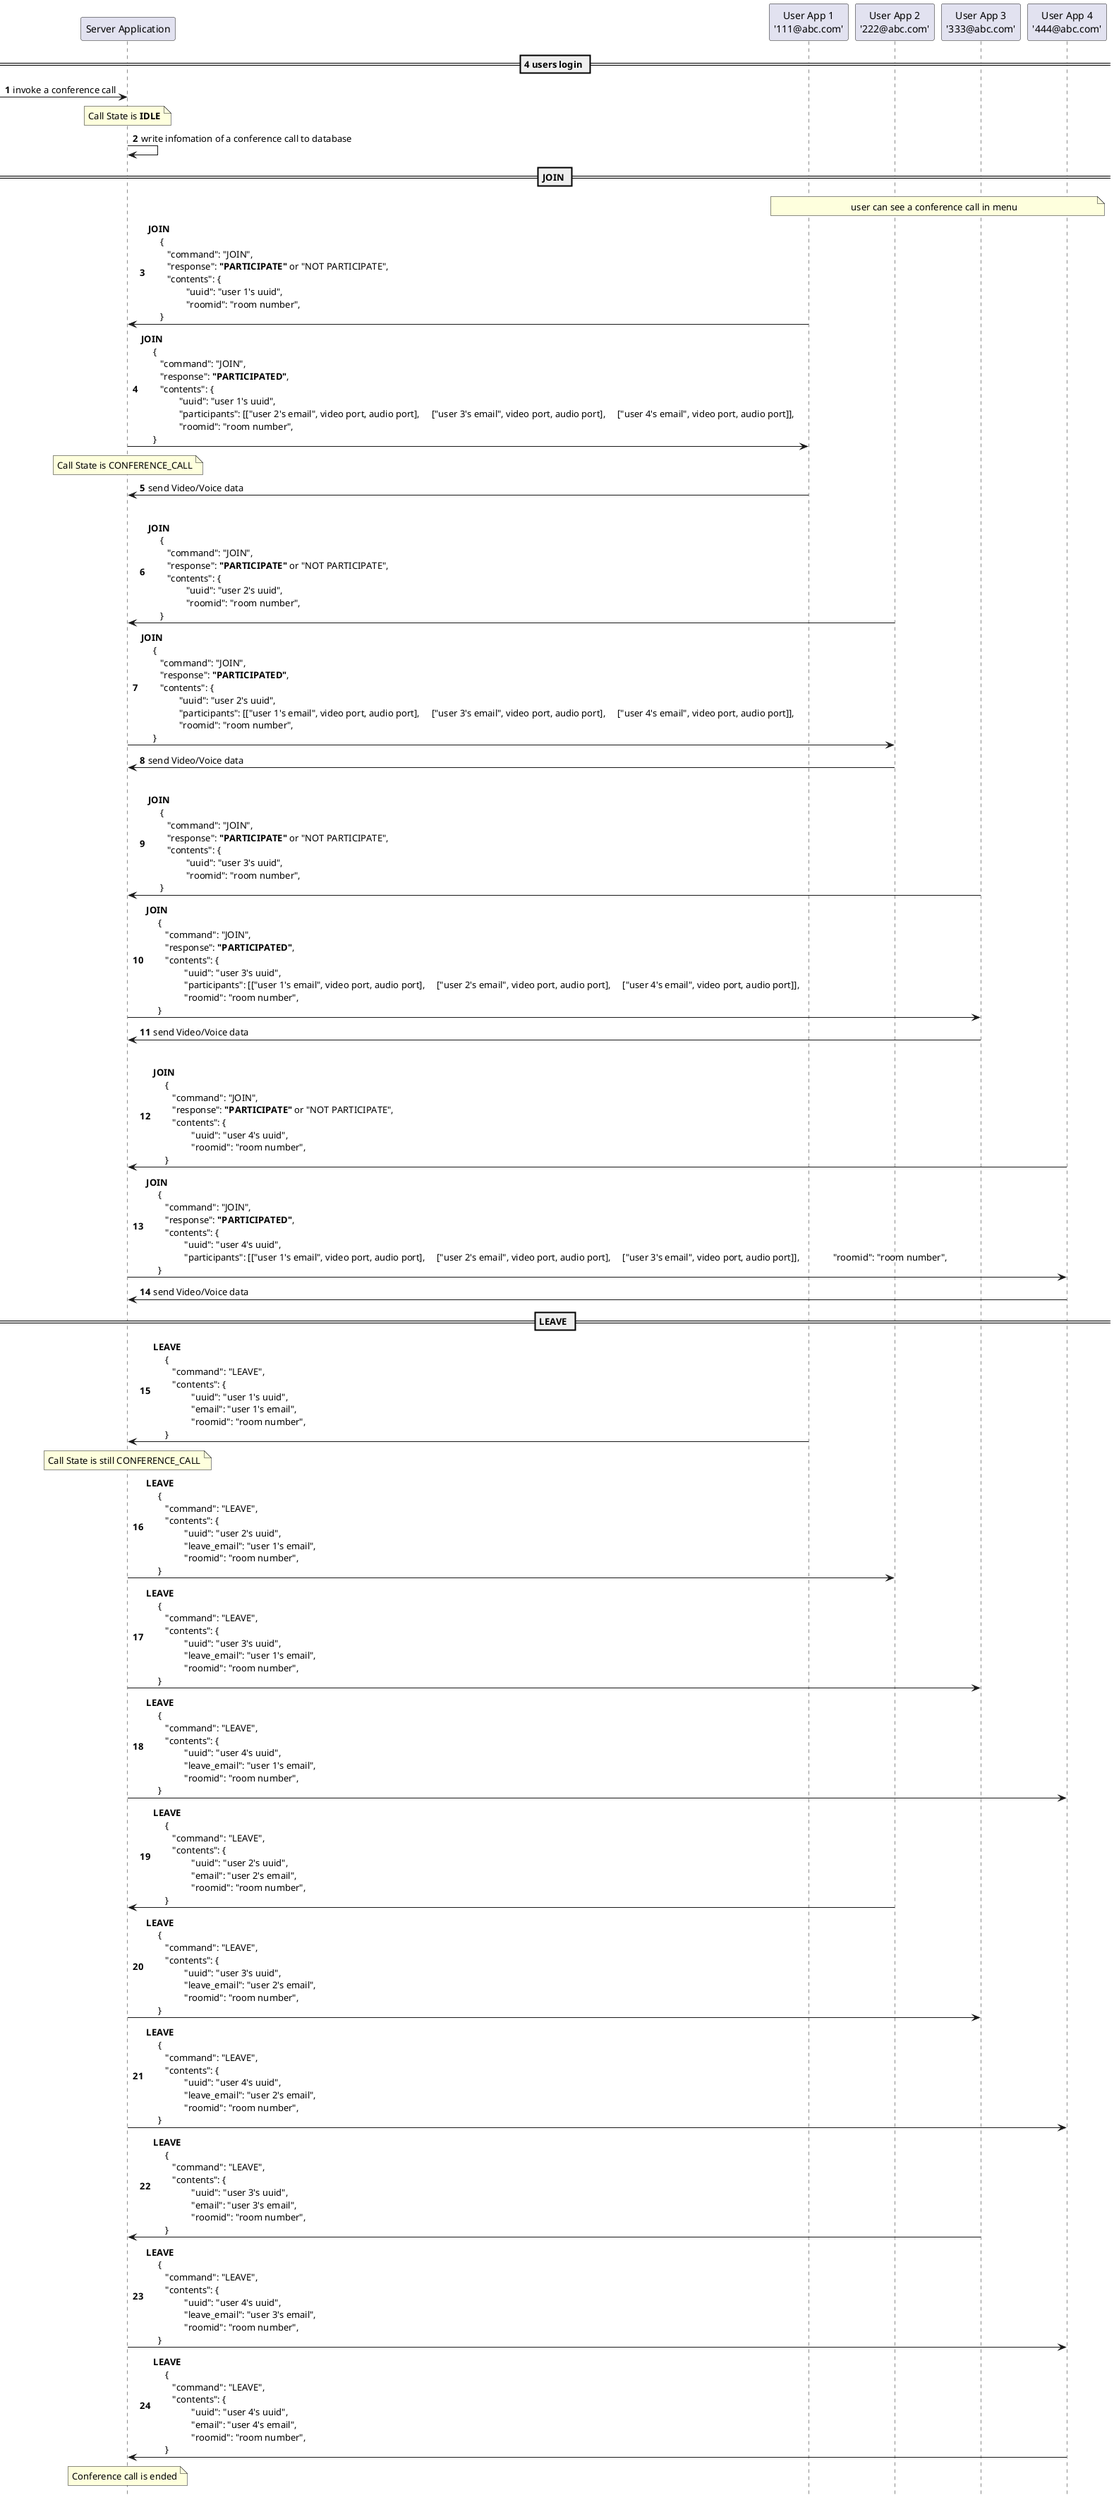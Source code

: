 @startuml

autonumber
hide footbox
participant "Server Application" as sa
participant "User App 1\n'111@abc.com'" as ua1
participant "User App 2\n'222@abc.com'" as ua2
participant "User App 3\n'333@abc.com'" as ua3
participant "User App 4\n'444@abc.com'" as ua4

== 4 users login ==

-> sa : invoke a conference call
note over sa : Call State is <b>IDLE</b>
sa -> sa : write infomation of a conference call to database
'sa -> ua1 : <b>JOIN</b> \n \
'    { \n \
'    \t"command": "JOIN", \n \
'    \t"contents": { \n \
'    \t\t"uuid": "user 1's uuid", \n \
'    \t\t"roomid": "room number", \n \
'    \t\t"participants": ["222@abc.com", \n\t\t\t\t\t\t"333@abc.com", \n\t\t\t\t\t\t"444@abc.com"]} \n \
'    }
'sa -> ua2 : <b>JOIN</b> \n \
'    { \n \
'    \t"command": "JOIN", \n \
'    \t"contents": { \n \
'    \t\t"uuid": "user 2's uuid", \n \
'    \t\t"roomid": "room number", \n \
'    \t\t"participants": ["111@abc.com", \n\t\t\t\t\t\t"333@abc.com", \n\t\t\t\t\t\t"444@abc.com"]} \n \
'    }
'sa -> ua3 : <b>JOIN</b> \n \
'    { \n \
'    \t"command": "JOIN", \n \
'    \t"contents": { \n \
'    \t\t"uuid": "user 3's uuid", \n \
'    \t\t"roomid": "room number", \n \
'    \t\t"participants": ["111@abc.com", \n\t\t\t\t\t\t"222@abc.com", \n\t\t\t\t\t\t"444@abc.com"]} \n \
'    }
'sa -> ua4 : <b>JOIN</b> \n \
'    { \n \
'    \t"command": "JOIN", \n \
'    \t"contents": { \n \
'    \t\t"uuid": "user 4's uuid", \n \
'    \t\t"roomid": "room number", \n \
'    \t\t"participants": ["111@abc.com", \n\t\t\t\t\t\t"222@abc.com", \n\t\t\t\t\t\t"333@abc.com"]} \n \
'    }
|||

== JOIN ==
note over ua1, ua4 : user can see a conference call in menu

ua1 -> sa : <b>JOIN</b> \n \
    { \n \
    \t"command": "JOIN", \n \
    \t"response": <b>"PARTICIPATE"</b> or "NOT PARTICIPATE", \n \
    \t"contents": { \n \
    \t\t"uuid": "user 1's uuid", \n \
    \t\t"roomid": "room number", \n \
    }
sa -> ua1 : <b>JOIN</b> \n \
    { \n \
    \t"command": "JOIN", \n \
    \t"response": <b>"PARTICIPATED"</b>, \n \
    \t"contents": { \n \
    \t\t"uuid": "user 1's uuid", \n \
    \t\t"participants": [["user 2's email", video port, audio port], \
    ["user 3's email", video port, audio port], \
    ["user 4's email", video port, audio port]], \n \
    \t\t"roomid": "room number", \n \
    }
note over sa : Call State is CONFERENCE_CALL

ua1 -> sa : send Video/Voice data
|||

ua2 -> sa : <b>JOIN</b> \n \
    { \n \
    \t"command": "JOIN", \n \
    \t"response": <b>"PARTICIPATE"</b> or "NOT PARTICIPATE", \n \
    \t"contents": { \n \
    \t\t"uuid": "user 2's uuid", \n \
    \t\t"roomid": "room number", \n \
    }
sa -> ua2 : <b>JOIN</b> \n \
    { \n \
    \t"command": "JOIN", \n \
    \t"response": <b>"PARTICIPATED"</b>, \n \
    \t"contents": { \n \
    \t\t"uuid": "user 2's uuid", \n \
    \t\t"participants": [["user 1's email", video port, audio port], \
    ["user 3's email", video port, audio port], \
    ["user 4's email", video port, audio port]], \n \
    \t\t"roomid": "room number", \n \
    }
ua2 -> sa : send Video/Voice data
|||

ua3 -> sa : <b>JOIN</b> \n \
    { \n \
    \t"command": "JOIN", \n \
    \t"response": <b>"PARTICIPATE"</b> or "NOT PARTICIPATE", \n \
    \t"contents": { \n \
    \t\t"uuid": "user 3's uuid", \n \
    \t\t"roomid": "room number", \n \
    }
sa -> ua3 : <b>JOIN</b> \n \
    { \n \
    \t"command": "JOIN", \n \
    \t"response": <b>"PARTICIPATED"</b>, \n \
    \t"contents": { \n \
    \t\t"uuid": "user 3's uuid", \n \
    \t\t"participants": [["user 1's email", video port, audio port], \
    ["user 2's email", video port, audio port], \
    ["user 4's email", video port, audio port]], \n \
    \t\t"roomid": "room number", \n \
    }

ua3 -> sa : send Video/Voice data
|||

ua4 -> sa : <b>JOIN</b> \n \
    { \n \
    \t"command": "JOIN", \n \
    \t"response": <b>"PARTICIPATE"</b> or "NOT PARTICIPATE", \n \
    \t"contents": { \n \
    \t\t"uuid": "user 4's uuid", \n \
    \t\t"roomid": "room number", \n \
    }
sa -> ua4 : <b>JOIN</b> \n \
    { \n \
    \t"command": "JOIN", \n \
    \t"response": <b>"PARTICIPATED"</b>, \n \
    \t"contents": { \n \
    \t\t"uuid": "user 4's uuid", \n \
    \t\t"participants": [["user 1's email", video port, audio port], \
    ["user 2's email", video port, audio port], \
    ["user 3's email", video port, audio port]], \
    \t\t"roomid": "room number", \n \
    }
ua4 -> sa : send Video/Voice data

== LEAVE ==

ua1 -> sa : <b>LEAVE</b> \n \
    { \n \
    \t"command": "LEAVE", \n \
    \t"contents": { \n \
    \t\t"uuid": "user 1's uuid", \n \
    \t\t"email": "user 1's email", \n \
    \t\t"roomid": "room number", \n \
    }

note over sa : Call State is still CONFERENCE_CALL

sa -> ua2 : <b>LEAVE</b> \n \
    { \n \
    \t"command": "LEAVE", \n \
    \t"contents": { \n \
    \t\t"uuid": "user 2's uuid", \n \
    \t\t"leave_email": "user 1's email", \n \
    \t\t"roomid": "room number", \n \
    }

sa -> ua3 : <b>LEAVE</b> \n \
    { \n \
    \t"command": "LEAVE", \n \
    \t"contents": { \n \
    \t\t"uuid": "user 3's uuid", \n \
    \t\t"leave_email": "user 1's email", \n \
    \t\t"roomid": "room number", \n \
    }

sa -> ua4 : <b>LEAVE</b> \n \
    { \n \
    \t"command": "LEAVE", \n \
    \t"contents": { \n \
    \t\t"uuid": "user 4's uuid", \n \
    \t\t"leave_email": "user 1's email", \n \
    \t\t"roomid": "room number", \n \
    }

ua2 -> sa : <b>LEAVE</b> \n \
    { \n \
    \t"command": "LEAVE", \n \
    \t"contents": { \n \
    \t\t"uuid": "user 2's uuid", \n \
    \t\t"email": "user 2's email", \n \
    \t\t"roomid": "room number", \n \
    }

sa -> ua3 : <b>LEAVE</b> \n \
    { \n \
    \t"command": "LEAVE", \n \
    \t"contents": { \n \
    \t\t"uuid": "user 3's uuid", \n \
    \t\t"leave_email": "user 2's email", \n \
    \t\t"roomid": "room number", \n \
    }

sa -> ua4 : <b>LEAVE</b> \n \
    { \n \
    \t"command": "LEAVE", \n \
    \t"contents": { \n \
    \t\t"uuid": "user 4's uuid", \n \
    \t\t"leave_email": "user 2's email", \n \
    \t\t"roomid": "room number", \n \
    }

ua3 -> sa : <b>LEAVE</b> \n \
    { \n \
    \t"command": "LEAVE", \n \
    \t"contents": { \n \
    \t\t"uuid": "user 3's uuid", \n \
    \t\t"email": "user 3's email", \n \
    \t\t"roomid": "room number", \n \
    }

sa -> ua4 : <b>LEAVE</b> \n \
    { \n \
    \t"command": "LEAVE", \n \
    \t"contents": { \n \
    \t\t"uuid": "user 4's uuid", \n \
    \t\t"leave_email": "user 3's email", \n \
    \t\t"roomid": "room number", \n \
    }

ua4 -> sa : <b>LEAVE</b> \n \
    { \n \
    \t"command": "LEAVE", \n \
    \t"contents": { \n \
    \t\t"uuid": "user 4's uuid", \n \
    \t\t"email": "user 4's email", \n \
    \t\t"roomid": "room number", \n \
    }

note over sa : Conference call is ended

@enduml